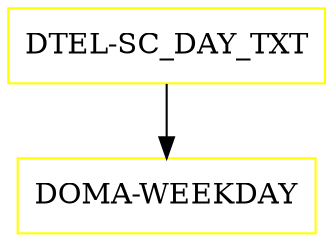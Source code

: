 digraph G {
  "DTEL-SC_DAY_TXT" [shape=box,color=yellow];
  "DOMA-WEEKDAY" [shape=box,color=yellow,URL="./DOMA_WEEKDAY.html"];
  "DTEL-SC_DAY_TXT" -> "DOMA-WEEKDAY";
}
